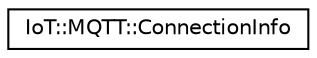 digraph "Graphical Class Hierarchy"
{
 // LATEX_PDF_SIZE
  edge [fontname="Helvetica",fontsize="10",labelfontname="Helvetica",labelfontsize="10"];
  node [fontname="Helvetica",fontsize="10",shape=record];
  rankdir="LR";
  Node0 [label="IoT::MQTT::ConnectionInfo",height=0.2,width=0.4,color="black", fillcolor="white", style="filled",URL="$structIoT_1_1MQTT_1_1ConnectionInfo.html",tooltip=" "];
}
